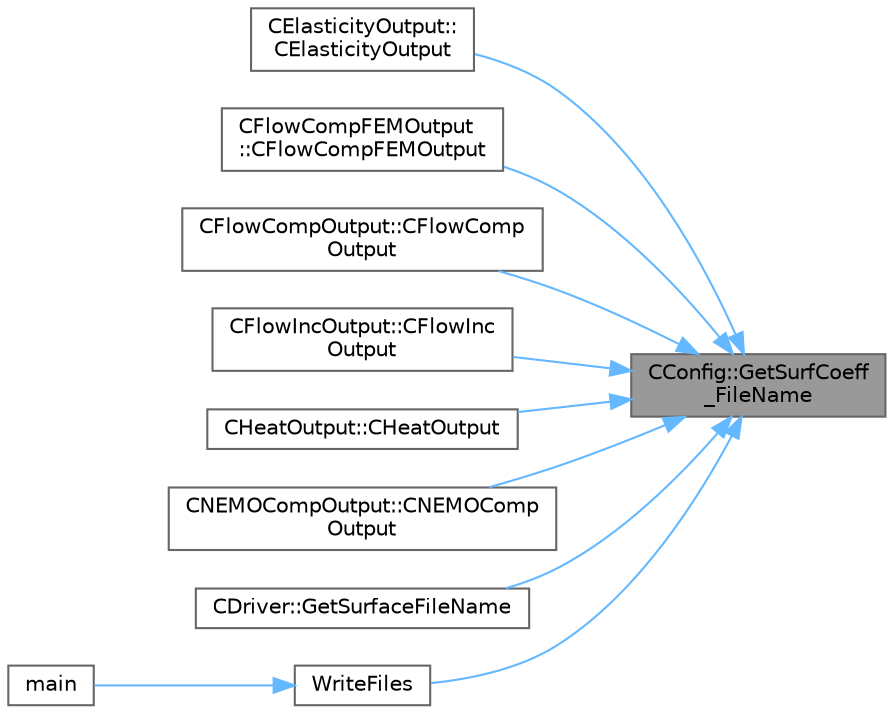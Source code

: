 digraph "CConfig::GetSurfCoeff_FileName"
{
 // LATEX_PDF_SIZE
  bgcolor="transparent";
  edge [fontname=Helvetica,fontsize=10,labelfontname=Helvetica,labelfontsize=10];
  node [fontname=Helvetica,fontsize=10,shape=box,height=0.2,width=0.4];
  rankdir="RL";
  Node1 [id="Node000001",label="CConfig::GetSurfCoeff\l_FileName",height=0.2,width=0.4,color="gray40", fillcolor="grey60", style="filled", fontcolor="black",tooltip="Get the name of the file with the surface information for the flow problem."];
  Node1 -> Node2 [id="edge1_Node000001_Node000002",dir="back",color="steelblue1",style="solid",tooltip=" "];
  Node2 [id="Node000002",label="CElasticityOutput::\lCElasticityOutput",height=0.2,width=0.4,color="grey40", fillcolor="white", style="filled",URL="$classCElasticityOutput.html#a58429bbda704388e3663f3787f2c66e6",tooltip="Constructor of the class."];
  Node1 -> Node3 [id="edge2_Node000001_Node000003",dir="back",color="steelblue1",style="solid",tooltip=" "];
  Node3 [id="Node000003",label="CFlowCompFEMOutput\l::CFlowCompFEMOutput",height=0.2,width=0.4,color="grey40", fillcolor="white", style="filled",URL="$classCFlowCompFEMOutput.html#a15892a5521b50ec593b55fddb1dfb9ae",tooltip="Constructor of the class."];
  Node1 -> Node4 [id="edge3_Node000001_Node000004",dir="back",color="steelblue1",style="solid",tooltip=" "];
  Node4 [id="Node000004",label="CFlowCompOutput::CFlowComp\lOutput",height=0.2,width=0.4,color="grey40", fillcolor="white", style="filled",URL="$classCFlowCompOutput.html#a6dcf56587ca17eb1fde020d9798b3cd3",tooltip="Constructor of the class."];
  Node1 -> Node5 [id="edge4_Node000001_Node000005",dir="back",color="steelblue1",style="solid",tooltip=" "];
  Node5 [id="Node000005",label="CFlowIncOutput::CFlowInc\lOutput",height=0.2,width=0.4,color="grey40", fillcolor="white", style="filled",URL="$classCFlowIncOutput.html#a6887162e4142b214c7be9bfe40a0d94b",tooltip="Constructor of the class."];
  Node1 -> Node6 [id="edge5_Node000001_Node000006",dir="back",color="steelblue1",style="solid",tooltip=" "];
  Node6 [id="Node000006",label="CHeatOutput::CHeatOutput",height=0.2,width=0.4,color="grey40", fillcolor="white", style="filled",URL="$classCHeatOutput.html#a765accb8479e84e246e53494de404e93",tooltip="Constructor of the class."];
  Node1 -> Node7 [id="edge6_Node000001_Node000007",dir="back",color="steelblue1",style="solid",tooltip=" "];
  Node7 [id="Node000007",label="CNEMOCompOutput::CNEMOComp\lOutput",height=0.2,width=0.4,color="grey40", fillcolor="white", style="filled",URL="$classCNEMOCompOutput.html#aaba29cfe76ac412a31d6109cfce1181e",tooltip="Constructor of the class."];
  Node1 -> Node8 [id="edge7_Node000001_Node000008",dir="back",color="steelblue1",style="solid",tooltip=" "];
  Node8 [id="Node000008",label="CDriver::GetSurfaceFileName",height=0.2,width=0.4,color="grey40", fillcolor="white", style="filled",URL="$group__PySU2.html#gad768c7e8c787a434c5423eb48d40bc6e",tooltip="Get the name of the output file for the surface."];
  Node1 -> Node9 [id="edge8_Node000001_Node000009",dir="back",color="steelblue1",style="solid",tooltip=" "];
  Node9 [id="Node000009",label="WriteFiles",height=0.2,width=0.4,color="grey40", fillcolor="white", style="filled",URL="$SU2__SOL_8cpp.html#a43305e0af849b318ce139ccf6a164626",tooltip=" "];
  Node9 -> Node10 [id="edge9_Node000009_Node000010",dir="back",color="steelblue1",style="solid",tooltip=" "];
  Node10 [id="Node000010",label="main",height=0.2,width=0.4,color="grey40", fillcolor="white", style="filled",URL="$SU2__SOL_8cpp.html#a0ddf1224851353fc92bfbff6f499fa97",tooltip=" "];
}

